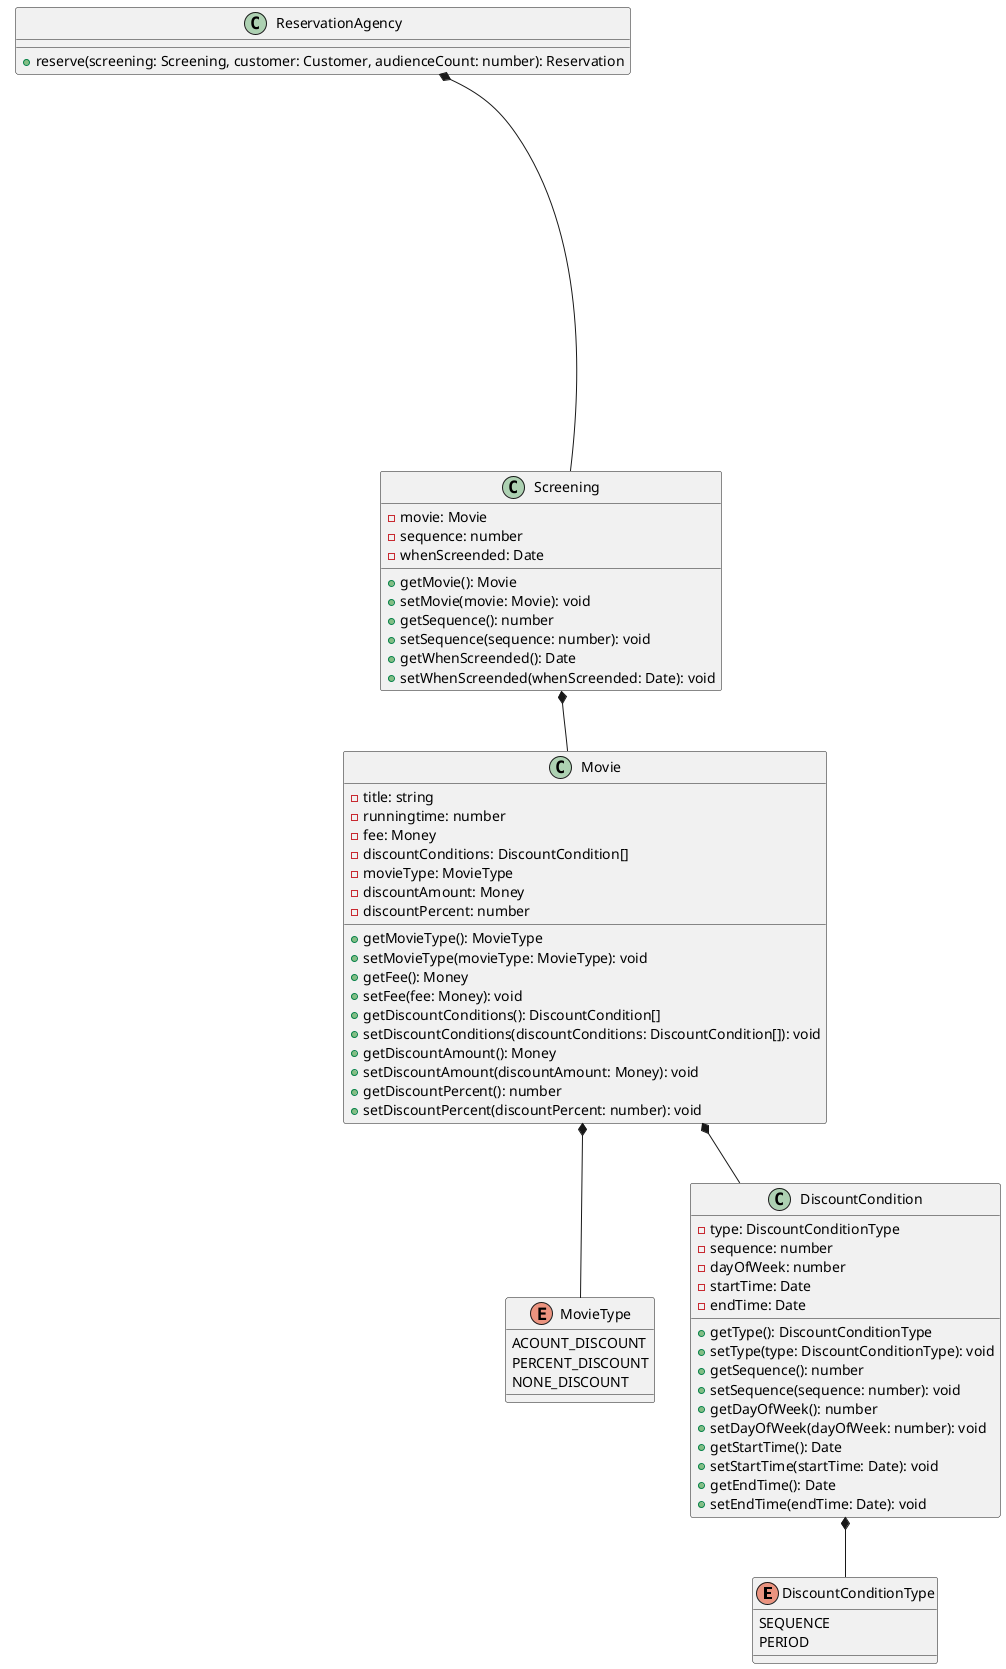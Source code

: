 @startuml
class Customer {
    -name: string
    -id: string
    +getName(): string
    +setName(name: string): void
    +getId(): string
    +setId(id: string): void
}
enum DiscountConditionType {
    SEQUENCE
    PERIOD
}
class DiscountCondition {
    -type: DiscountConditionType
    -sequence: number
    -dayOfWeek: number
    -startTime: Date
    -endTime: Date
    +getType(): DiscountConditionType
    +setType(type: DiscountConditionType): void
    +getSequence(): number
    +setSequence(sequence: number): void
    +getDayOfWeek(): number
    +setDayOfWeek(dayOfWeek: number): void
    +getStartTime(): Date
    +setStartTime(startTime: Date): void
    +getEndTime(): Date
    +setEndTime(endTime: Date): void
}
class Money {
    -amount: number
    +plus(amount: Money): Money
    +minus(amount: Money): Money
    +times(percent: number): Money
    +isLessThan(other: Money): boolean
    +isGreaterThanOrEqual(other: Money): boolean
    +{static} ZERO: Money
    +{static} wons(amount: number): Money
}
enum MovieType {
    ACOUNT_DISCOUNT
    PERCENT_DISCOUNT
    NONE_DISCOUNT
}
class Movie {
    -title: string
    -runningtime: number
    -fee: Money
    -discountConditions: DiscountCondition[]
    -movieType: MovieType
    -discountAmount: Money
    -discountPercent: number
    +getMovieType(): MovieType
    +setMovieType(movieType: MovieType): void
    +getFee(): Money
    +setFee(fee: Money): void
    +getDiscountConditions(): DiscountCondition[]
    +setDiscountConditions(discountConditions: DiscountCondition[]): void
    +getDiscountAmount(): Money
    +setDiscountAmount(discountAmount: Money): void
    +getDiscountPercent(): number
    +setDiscountPercent(discountPercent: number): void
}
class Screening {
    -movie: Movie
    -sequence: number
    -whenScreended: Date
    +getMovie(): Movie
    +setMovie(movie: Movie): void
    +getSequence(): number
    +setSequence(sequence: number): void
    +getWhenScreended(): Date
    +setWhenScreended(whenScreended: Date): void
}
class Reservation {
    -customer: Customer
    -screening: Screening
    -fee: Money
    -audienceCount: number
    +getCustomer(): Customer
    +setCustomer(customer: Customer): void
    +getScreening(): Screening
    +setScreening(screening: Screening): void
    +getFee(): Money
    +setFee(fee: Money): void
    +getAudienceCount(): number
    +setAudienceCount(audienceCount: number): void
}
class ReservationAgency {
    +reserve(screening: Screening, customer: Customer, audienceCount: number): Reservation
}
DiscountCondition *-- DiscountConditionType
Movie *-- Money
Movie *-- DiscountCondition
Movie *-- MovieType
Screening *-- Movie
Reservation *-- Customer
Reservation *-- Screening
Reservation *-- Money
ReservationAgency *-- Screening
ReservationAgency *-- Customer
ReservationAgency *-- Reservation

hide Money
hide Customer
hide Reservation
@enduml